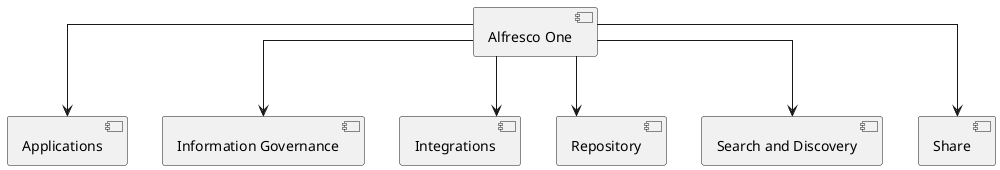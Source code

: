 @startuml

skinparam linetype ortho

[Alfresco One] -down-> [Applications]
[Alfresco One] -down-> [Information Governance]
[Alfresco One] -down-> [Integrations]
[Alfresco One] -down-> [Repository]
[Alfresco One] -down-> [Search and Discovery]
[Alfresco One] -down-> [Share]


@enduml